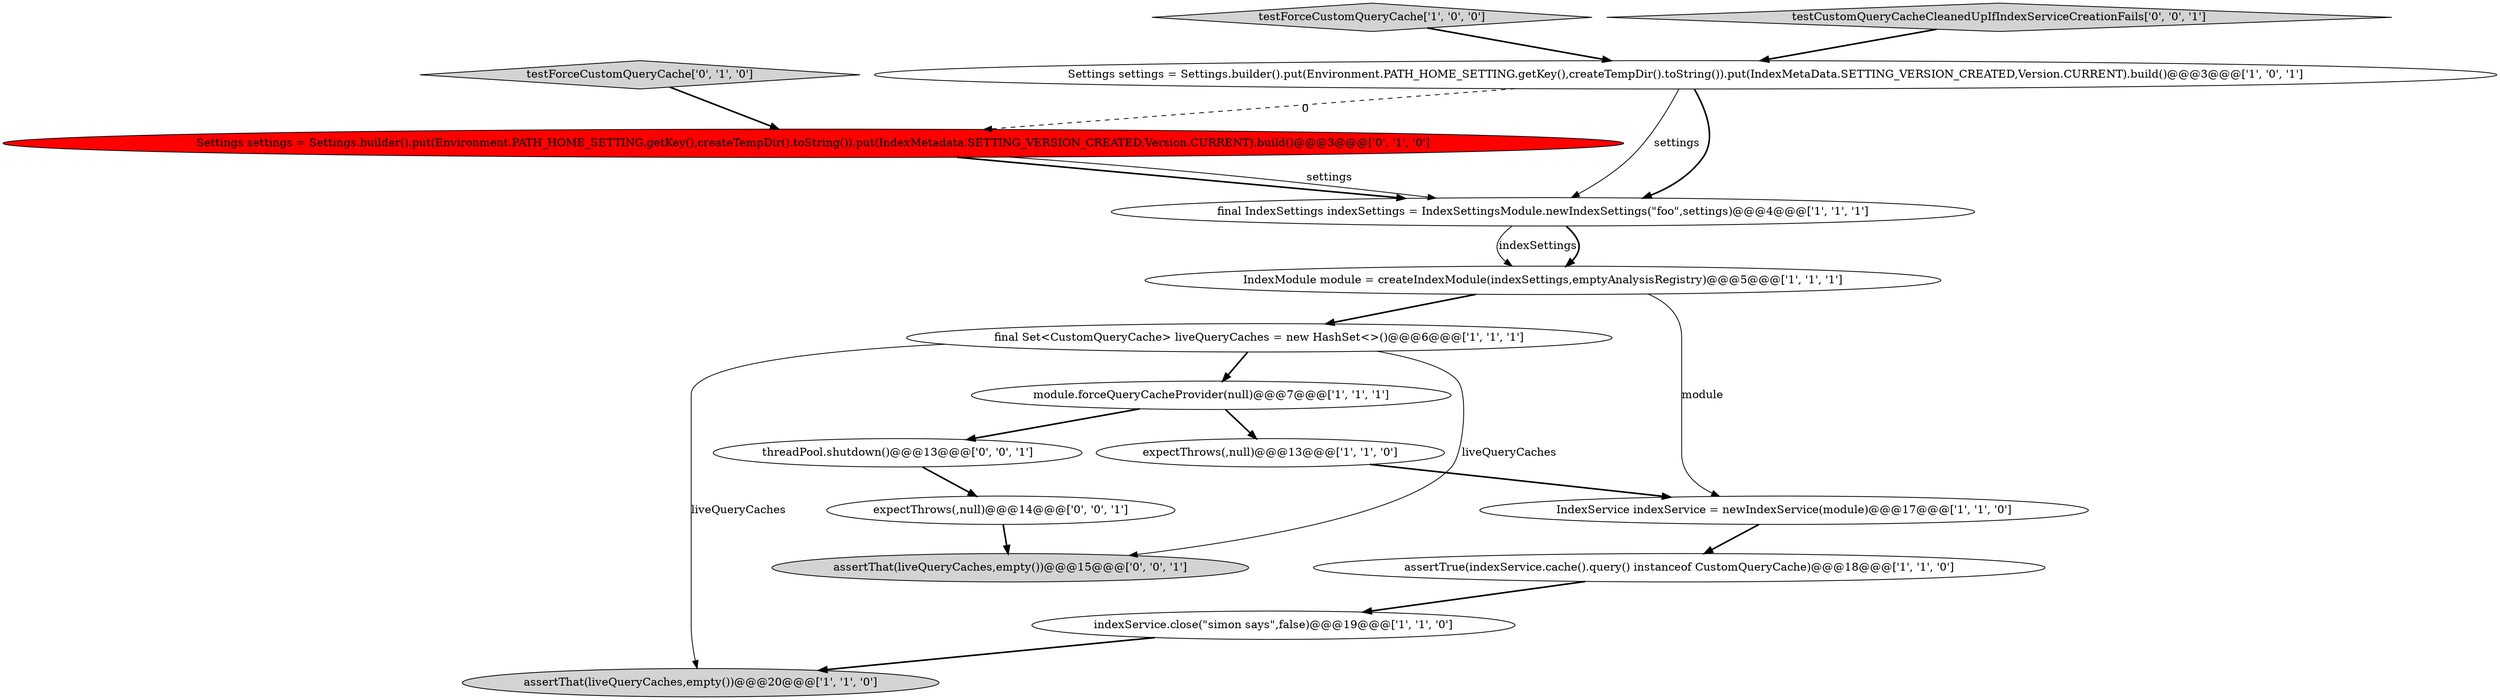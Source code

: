 digraph {
14 [style = filled, label = "assertThat(liveQueryCaches,empty())@@@15@@@['0', '0', '1']", fillcolor = lightgray, shape = ellipse image = "AAA0AAABBB3BBB"];
8 [style = filled, label = "assertTrue(indexService.cache().query() instanceof CustomQueryCache)@@@18@@@['1', '1', '0']", fillcolor = white, shape = ellipse image = "AAA0AAABBB1BBB"];
6 [style = filled, label = "Settings settings = Settings.builder().put(Environment.PATH_HOME_SETTING.getKey(),createTempDir().toString()).put(IndexMetaData.SETTING_VERSION_CREATED,Version.CURRENT).build()@@@3@@@['1', '0', '1']", fillcolor = white, shape = ellipse image = "AAA0AAABBB1BBB"];
11 [style = filled, label = "testForceCustomQueryCache['0', '1', '0']", fillcolor = lightgray, shape = diamond image = "AAA0AAABBB2BBB"];
2 [style = filled, label = "final Set<CustomQueryCache> liveQueryCaches = new HashSet<>()@@@6@@@['1', '1', '1']", fillcolor = white, shape = ellipse image = "AAA0AAABBB1BBB"];
16 [style = filled, label = "threadPool.shutdown()@@@13@@@['0', '0', '1']", fillcolor = white, shape = ellipse image = "AAA0AAABBB3BBB"];
9 [style = filled, label = "final IndexSettings indexSettings = IndexSettingsModule.newIndexSettings(\"foo\",settings)@@@4@@@['1', '1', '1']", fillcolor = white, shape = ellipse image = "AAA0AAABBB1BBB"];
0 [style = filled, label = "expectThrows(,null)@@@13@@@['1', '1', '0']", fillcolor = white, shape = ellipse image = "AAA0AAABBB1BBB"];
3 [style = filled, label = "module.forceQueryCacheProvider(null)@@@7@@@['1', '1', '1']", fillcolor = white, shape = ellipse image = "AAA0AAABBB1BBB"];
10 [style = filled, label = "IndexModule module = createIndexModule(indexSettings,emptyAnalysisRegistry)@@@5@@@['1', '1', '1']", fillcolor = white, shape = ellipse image = "AAA0AAABBB1BBB"];
13 [style = filled, label = "expectThrows(,null)@@@14@@@['0', '0', '1']", fillcolor = white, shape = ellipse image = "AAA0AAABBB3BBB"];
5 [style = filled, label = "IndexService indexService = newIndexService(module)@@@17@@@['1', '1', '0']", fillcolor = white, shape = ellipse image = "AAA0AAABBB1BBB"];
4 [style = filled, label = "assertThat(liveQueryCaches,empty())@@@20@@@['1', '1', '0']", fillcolor = lightgray, shape = ellipse image = "AAA0AAABBB1BBB"];
7 [style = filled, label = "testForceCustomQueryCache['1', '0', '0']", fillcolor = lightgray, shape = diamond image = "AAA0AAABBB1BBB"];
15 [style = filled, label = "testCustomQueryCacheCleanedUpIfIndexServiceCreationFails['0', '0', '1']", fillcolor = lightgray, shape = diamond image = "AAA0AAABBB3BBB"];
12 [style = filled, label = "Settings settings = Settings.builder().put(Environment.PATH_HOME_SETTING.getKey(),createTempDir().toString()).put(IndexMetadata.SETTING_VERSION_CREATED,Version.CURRENT).build()@@@3@@@['0', '1', '0']", fillcolor = red, shape = ellipse image = "AAA1AAABBB2BBB"];
1 [style = filled, label = "indexService.close(\"simon says\",false)@@@19@@@['1', '1', '0']", fillcolor = white, shape = ellipse image = "AAA0AAABBB1BBB"];
9->10 [style = solid, label="indexSettings"];
5->8 [style = bold, label=""];
1->4 [style = bold, label=""];
16->13 [style = bold, label=""];
2->3 [style = bold, label=""];
11->12 [style = bold, label=""];
15->6 [style = bold, label=""];
2->14 [style = solid, label="liveQueryCaches"];
9->10 [style = bold, label=""];
3->16 [style = bold, label=""];
12->9 [style = bold, label=""];
3->0 [style = bold, label=""];
6->12 [style = dashed, label="0"];
10->5 [style = solid, label="module"];
12->9 [style = solid, label="settings"];
8->1 [style = bold, label=""];
7->6 [style = bold, label=""];
6->9 [style = solid, label="settings"];
2->4 [style = solid, label="liveQueryCaches"];
10->2 [style = bold, label=""];
6->9 [style = bold, label=""];
13->14 [style = bold, label=""];
0->5 [style = bold, label=""];
}

